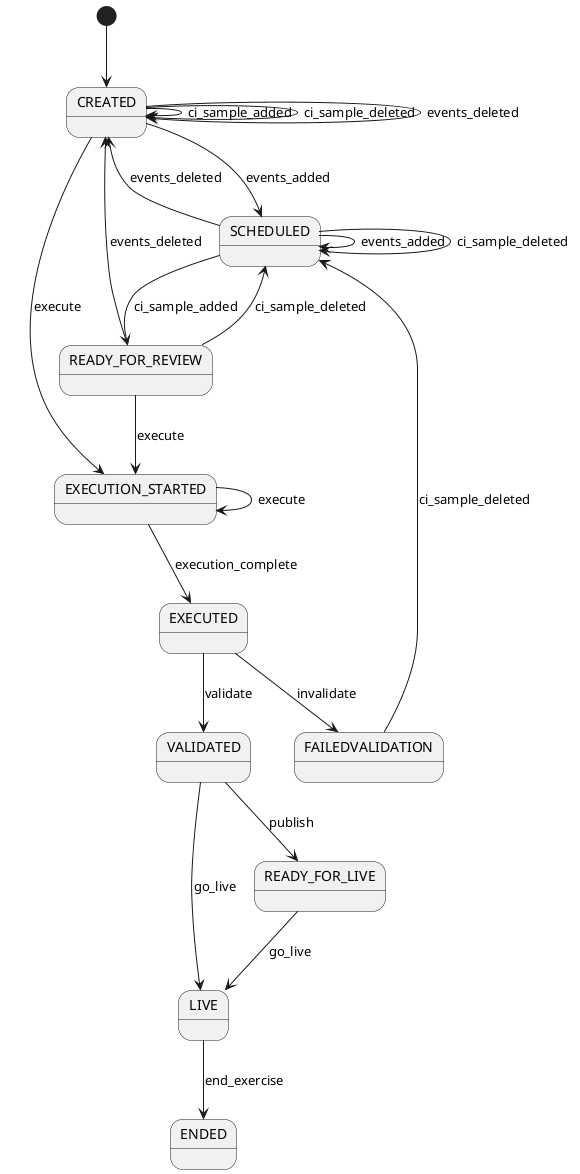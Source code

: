@startuml

[*] --> CREATED
CREATED --> CREATED : ci_sample_added
CREATED --> CREATED : ci_sample_deleted
CREATED --> CREATED : events_deleted
CREATED --> SCHEDULED : events_added
CREATED --> EXECUTION_STARTED : execute
SCHEDULED --> SCHEDULED : events_added
SCHEDULED --> SCHEDULED : ci_sample_deleted
SCHEDULED --> READY_FOR_REVIEW : ci_sample_added
SCHEDULED --> CREATED : events_deleted
READY_FOR_REVIEW --> SCHEDULED : ci_sample_deleted
READY_FOR_REVIEW --> CREATED : events_deleted
READY_FOR_REVIEW --> EXECUTION_STARTED : execute
EXECUTION_STARTED --> EXECUTION_STARTED : execute
EXECUTION_STARTED --> EXECUTED : execution_complete
FAILEDVALIDATION --> SCHEDULED : ci_sample_deleted
EXECUTED --> VALIDATED : validate
EXECUTED --> FAILEDVALIDATION : invalidate
VALIDATED --> READY_FOR_LIVE : publish
VALIDATED --> LIVE : go_live
READY_FOR_LIVE --> LIVE : go_live
LIVE --> ENDED : end_exercise

@enduml